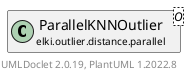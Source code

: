 @startuml
    remove .*\.(Instance|Par|Parameterizer|Factory)$
    set namespaceSeparator none
    hide empty fields
    hide empty methods

    class "<size:14>ParallelKNNOutlier.Par\n<size:10>elki.outlier.distance.parallel" as elki.outlier.distance.parallel.ParallelKNNOutlier.Par<O> {
        #distance: Distance<? super O>
        #k: int
        +configure(Parameterization): void
        +make(): ParallelKNNOutlier<O>
    }

    interface "<size:14>Parameterizer\n<size:10>elki.utilities.optionhandling" as elki.utilities.optionhandling.Parameterizer [[../../../utilities/optionhandling/Parameterizer.html]] {
        {abstract} +make(): Object
    }
    class "<size:14>ParallelKNNOutlier\n<size:10>elki.outlier.distance.parallel" as elki.outlier.distance.parallel.ParallelKNNOutlier<O> [[ParallelKNNOutlier.html]]

    elki.utilities.optionhandling.Parameterizer <|.. elki.outlier.distance.parallel.ParallelKNNOutlier.Par
    elki.outlier.distance.parallel.ParallelKNNOutlier +-- elki.outlier.distance.parallel.ParallelKNNOutlier.Par

    center footer UMLDoclet 2.0.19, PlantUML 1.2022.8
@enduml
